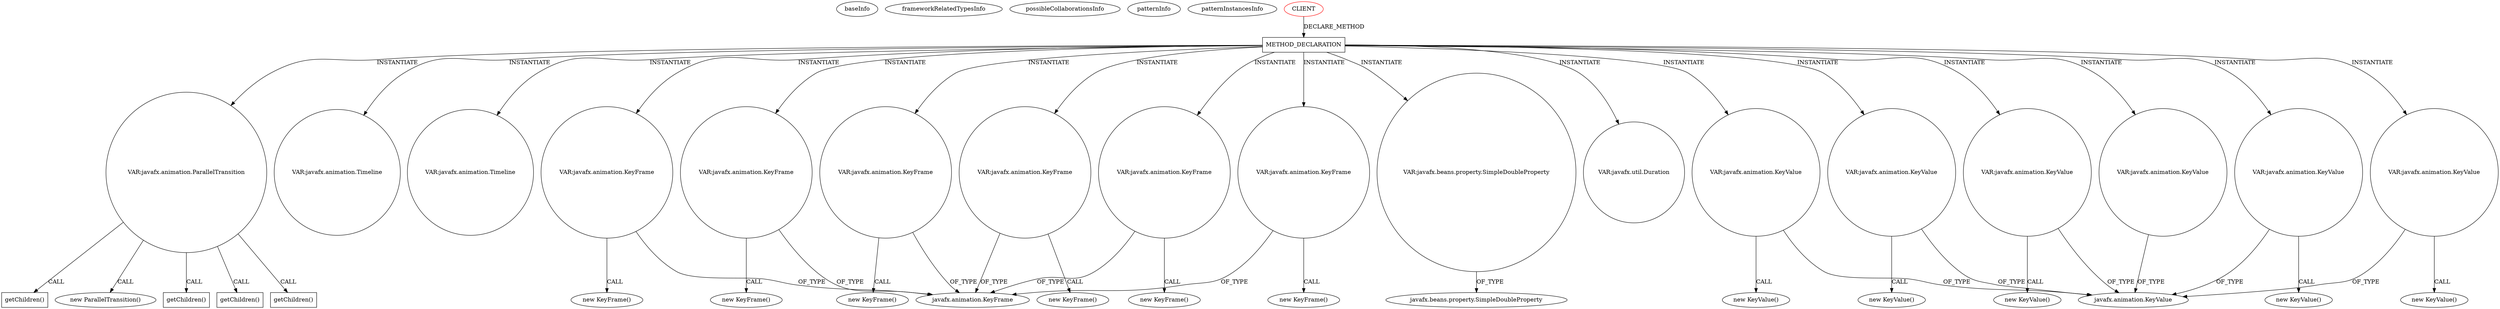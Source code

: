 digraph {
baseInfo[graphId=2655,category="pattern",isAnonymous=false,possibleRelation=false]
frameworkRelatedTypesInfo[]
possibleCollaborationsInfo[]
patternInfo[frequency=2.0,patternRootClient=0]
patternInstancesInfo[0="MrLoNee-RadialFx~/MrLoNee-RadialFx/RadialFx-master/src/com/mrlonee/radialfx/settingsmenu/RadialSettingsMenu.java~RadialSettingsMenu~976",1="MrLoNee-RadialFx~/MrLoNee-RadialFx/RadialFx-master/src/com/mrlonee/radialfx/moviemenu/RadialMovieMenu.java~RadialMovieMenu~969"]
164[label="new ParallelTransition()",vertexType="CONSTRUCTOR_CALL",isFrameworkType=false]
165[label="VAR:javafx.animation.ParallelTransition",vertexType="VARIABLE_EXPRESION",isFrameworkType=false,shape=circle]
160[label="METHOD_DECLARATION",vertexType="CLIENT_METHOD_DECLARATION",isFrameworkType=false,shape=box]
171[label="VAR:javafx.animation.Timeline",vertexType="VARIABLE_EXPRESION",isFrameworkType=false,shape=circle]
194[label="VAR:javafx.animation.Timeline",vertexType="VARIABLE_EXPRESION",isFrameworkType=false,shape=circle]
0[label="CLIENT",vertexType="ROOT_CLIENT_CLASS_DECLARATION",isFrameworkType=false,color=red]
180[label="VAR:javafx.animation.KeyFrame",vertexType="VARIABLE_EXPRESION",isFrameworkType=false,shape=circle]
207[label="VAR:javafx.animation.KeyFrame",vertexType="VARIABLE_EXPRESION",isFrameworkType=false,shape=circle]
179[label="new KeyFrame()",vertexType="CONSTRUCTOR_CALL",isFrameworkType=false]
206[label="new KeyFrame()",vertexType="CONSTRUCTOR_CALL",isFrameworkType=false]
197[label="VAR:javafx.animation.KeyFrame",vertexType="VARIABLE_EXPRESION",isFrameworkType=false,shape=circle]
196[label="new KeyFrame()",vertexType="CONSTRUCTOR_CALL",isFrameworkType=false]
243[label="VAR:javafx.animation.KeyFrame",vertexType="VARIABLE_EXPRESION",isFrameworkType=false,shape=circle]
242[label="new KeyFrame()",vertexType="CONSTRUCTOR_CALL",isFrameworkType=false]
174[label="VAR:javafx.animation.KeyFrame",vertexType="VARIABLE_EXPRESION",isFrameworkType=false,shape=circle]
173[label="new KeyFrame()",vertexType="CONSTRUCTOR_CALL",isFrameworkType=false]
249[label="VAR:javafx.animation.KeyFrame",vertexType="VARIABLE_EXPRESION",isFrameworkType=false,shape=circle]
248[label="new KeyFrame()",vertexType="CONSTRUCTOR_CALL",isFrameworkType=false]
332[label="getChildren()",vertexType="INSIDE_CALL",isFrameworkType=false,shape=box]
189[label="getChildren()",vertexType="INSIDE_CALL",isFrameworkType=false,shape=box]
301[label="getChildren()",vertexType="INSIDE_CALL",isFrameworkType=false,shape=box]
227[label="getChildren()",vertexType="INSIDE_CALL",isFrameworkType=false,shape=box]
229[label="VAR:javafx.beans.property.SimpleDoubleProperty",vertexType="VARIABLE_EXPRESION",isFrameworkType=false,shape=circle]
230[label="javafx.beans.property.SimpleDoubleProperty",vertexType="FRAMEWORK_CLASS_TYPE",isFrameworkType=false]
182[label="VAR:javafx.util.Duration",vertexType="VARIABLE_EXPRESION",isFrameworkType=false,shape=circle]
175[label="javafx.animation.KeyFrame",vertexType="FRAMEWORK_CLASS_TYPE",isFrameworkType=false]
246[label="VAR:javafx.animation.KeyValue",vertexType="VARIABLE_EXPRESION",isFrameworkType=false,shape=circle]
245[label="new KeyValue()",vertexType="CONSTRUCTOR_CALL",isFrameworkType=false]
178[label="javafx.animation.KeyValue",vertexType="FRAMEWORK_CLASS_TYPE",isFrameworkType=false]
186[label="VAR:javafx.animation.KeyValue",vertexType="VARIABLE_EXPRESION",isFrameworkType=false,shape=circle]
185[label="new KeyValue()",vertexType="CONSTRUCTOR_CALL",isFrameworkType=false]
222[label="VAR:javafx.animation.KeyValue",vertexType="VARIABLE_EXPRESION",isFrameworkType=false,shape=circle]
221[label="new KeyValue()",vertexType="CONSTRUCTOR_CALL",isFrameworkType=false]
202[label="VAR:javafx.animation.KeyValue",vertexType="VARIABLE_EXPRESION",isFrameworkType=false,shape=circle]
201[label="new KeyValue()",vertexType="CONSTRUCTOR_CALL",isFrameworkType=false]
254[label="VAR:javafx.animation.KeyValue",vertexType="VARIABLE_EXPRESION",isFrameworkType=false,shape=circle]
253[label="new KeyValue()",vertexType="CONSTRUCTOR_CALL",isFrameworkType=false]
212[label="VAR:javafx.animation.KeyValue",vertexType="VARIABLE_EXPRESION",isFrameworkType=false,shape=circle]
160->182[label="INSTANTIATE"]
254->178[label="OF_TYPE"]
254->253[label="CALL"]
246->245[label="CALL"]
160->246[label="INSTANTIATE"]
202->178[label="OF_TYPE"]
160->207[label="INSTANTIATE"]
249->175[label="OF_TYPE"]
0->160[label="DECLARE_METHOD"]
160->212[label="INSTANTIATE"]
229->230[label="OF_TYPE"]
246->178[label="OF_TYPE"]
186->178[label="OF_TYPE"]
207->175[label="OF_TYPE"]
165->164[label="CALL"]
174->175[label="OF_TYPE"]
212->178[label="OF_TYPE"]
174->173[label="CALL"]
160->197[label="INSTANTIATE"]
160->222[label="INSTANTIATE"]
243->175[label="OF_TYPE"]
165->301[label="CALL"]
160->249[label="INSTANTIATE"]
165->189[label="CALL"]
160->229[label="INSTANTIATE"]
160->174[label="INSTANTIATE"]
186->185[label="CALL"]
165->332[label="CALL"]
160->165[label="INSTANTIATE"]
160->171[label="INSTANTIATE"]
160->243[label="INSTANTIATE"]
197->175[label="OF_TYPE"]
160->254[label="INSTANTIATE"]
160->186[label="INSTANTIATE"]
243->242[label="CALL"]
222->178[label="OF_TYPE"]
222->221[label="CALL"]
180->175[label="OF_TYPE"]
197->196[label="CALL"]
160->194[label="INSTANTIATE"]
165->227[label="CALL"]
249->248[label="CALL"]
202->201[label="CALL"]
180->179[label="CALL"]
160->202[label="INSTANTIATE"]
207->206[label="CALL"]
160->180[label="INSTANTIATE"]
}
